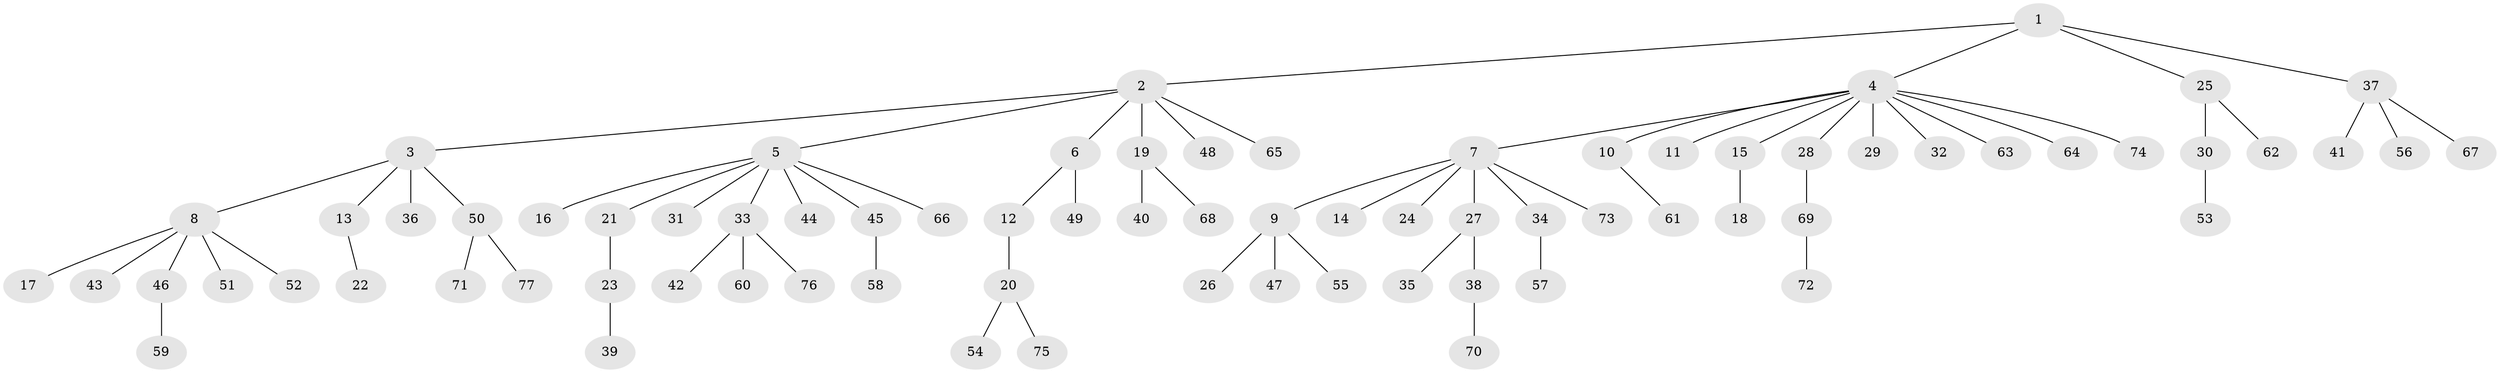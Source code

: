 // coarse degree distribution, {4: 0.018518518518518517, 6: 0.05555555555555555, 11: 0.018518518518518517, 7: 0.018518518518518517, 2: 0.14814814814814814, 5: 0.018518518518518517, 3: 0.05555555555555555, 1: 0.6666666666666666}
// Generated by graph-tools (version 1.1) at 2025/41/03/06/25 10:41:46]
// undirected, 77 vertices, 76 edges
graph export_dot {
graph [start="1"]
  node [color=gray90,style=filled];
  1;
  2;
  3;
  4;
  5;
  6;
  7;
  8;
  9;
  10;
  11;
  12;
  13;
  14;
  15;
  16;
  17;
  18;
  19;
  20;
  21;
  22;
  23;
  24;
  25;
  26;
  27;
  28;
  29;
  30;
  31;
  32;
  33;
  34;
  35;
  36;
  37;
  38;
  39;
  40;
  41;
  42;
  43;
  44;
  45;
  46;
  47;
  48;
  49;
  50;
  51;
  52;
  53;
  54;
  55;
  56;
  57;
  58;
  59;
  60;
  61;
  62;
  63;
  64;
  65;
  66;
  67;
  68;
  69;
  70;
  71;
  72;
  73;
  74;
  75;
  76;
  77;
  1 -- 2;
  1 -- 4;
  1 -- 25;
  1 -- 37;
  2 -- 3;
  2 -- 5;
  2 -- 6;
  2 -- 19;
  2 -- 48;
  2 -- 65;
  3 -- 8;
  3 -- 13;
  3 -- 36;
  3 -- 50;
  4 -- 7;
  4 -- 10;
  4 -- 11;
  4 -- 15;
  4 -- 28;
  4 -- 29;
  4 -- 32;
  4 -- 63;
  4 -- 64;
  4 -- 74;
  5 -- 16;
  5 -- 21;
  5 -- 31;
  5 -- 33;
  5 -- 44;
  5 -- 45;
  5 -- 66;
  6 -- 12;
  6 -- 49;
  7 -- 9;
  7 -- 14;
  7 -- 24;
  7 -- 27;
  7 -- 34;
  7 -- 73;
  8 -- 17;
  8 -- 43;
  8 -- 46;
  8 -- 51;
  8 -- 52;
  9 -- 26;
  9 -- 47;
  9 -- 55;
  10 -- 61;
  12 -- 20;
  13 -- 22;
  15 -- 18;
  19 -- 40;
  19 -- 68;
  20 -- 54;
  20 -- 75;
  21 -- 23;
  23 -- 39;
  25 -- 30;
  25 -- 62;
  27 -- 35;
  27 -- 38;
  28 -- 69;
  30 -- 53;
  33 -- 42;
  33 -- 60;
  33 -- 76;
  34 -- 57;
  37 -- 41;
  37 -- 56;
  37 -- 67;
  38 -- 70;
  45 -- 58;
  46 -- 59;
  50 -- 71;
  50 -- 77;
  69 -- 72;
}
